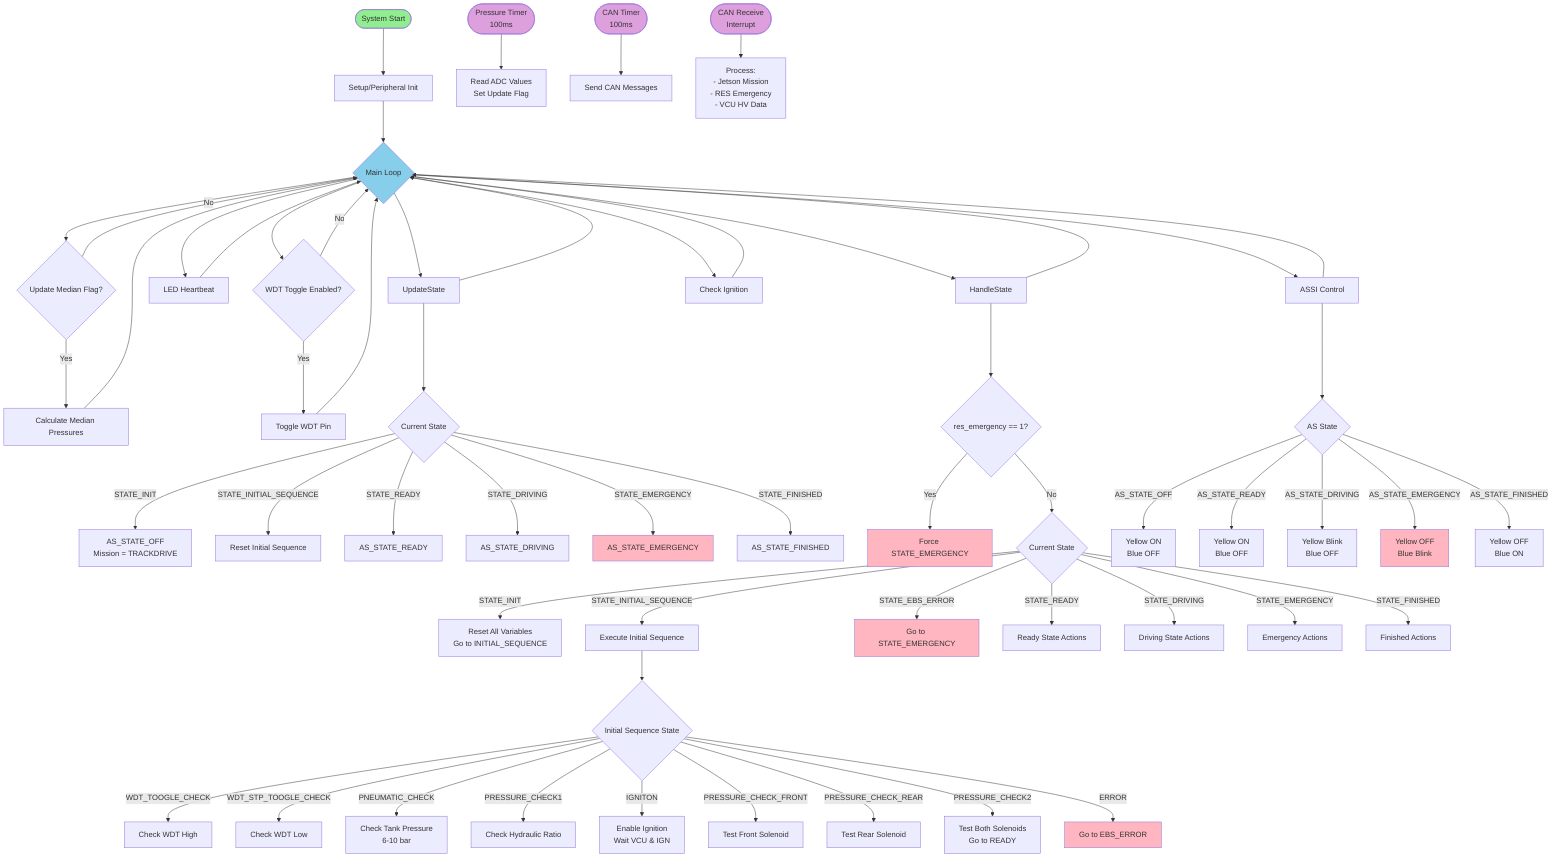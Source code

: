 flowchart TD
    START([System Start]) --> SETUP[Setup/Peripheral Init]
    SETUP --> MAINLOOP{Main Loop}
    
    %% Main Loop Actions
    MAINLOOP --> UPDATE[UpdateState]
    MAINLOOP --> HANDLE[HandleState]
    MAINLOOP --> HEARTBEAT[LED Heartbeat]
    MAINLOOP --> MEDIAN{Update Median Flag?}
    MAINLOOP --> ASSI[ASSI Control]
    MAINLOOP --> WDT{WDT Toggle Enabled?}
    MAINLOOP --> IGNITION[Check Ignition]
    
    %% Return to main loop
    UPDATE --> MAINLOOP
    HANDLE --> MAINLOOP
    HEARTBEAT --> MAINLOOP
    MEDIAN -->|Yes| CALC_MEDIAN[Calculate Median Pressures]
    MEDIAN -->|No| MAINLOOP
    CALC_MEDIAN --> MAINLOOP
    ASSI --> MAINLOOP
    WDT -->|Yes| TOGGLE_WDT[Toggle WDT Pin]
    WDT -->|No| MAINLOOP
    TOGGLE_WDT --> MAINLOOP
    IGNITION --> MAINLOOP
    
    %% UpdateState Details
    UPDATE --> STATE_CHECK{Current State}
    STATE_CHECK -->|STATE_INIT| INIT_ACTIONS[AS_STATE_OFF<br/>Mission = TRACKDRIVE]
    STATE_CHECK -->|STATE_INITIAL_SEQUENCE| SEQ_RESET[Reset Initial Sequence]
    STATE_CHECK -->|STATE_READY| READY_AS[AS_STATE_READY]
    STATE_CHECK -->|STATE_DRIVING| DRIVING_AS[AS_STATE_DRIVING]
    STATE_CHECK -->|STATE_EMERGENCY| EMERGENCY_AS[AS_STATE_EMERGENCY]
    STATE_CHECK -->|STATE_FINISHED| FINISHED_AS[AS_STATE_FINISHED]
    
    %% HandleState Details
    HANDLE --> EMERGENCY_CHECK{res_emergency == 1?}
    EMERGENCY_CHECK -->|Yes| FORCE_EMERGENCY[Force STATE_EMERGENCY]
    EMERGENCY_CHECK -->|No| HANDLE_STATE{Current State}
    
    HANDLE_STATE -->|STATE_INIT| INIT_HANDLE[Reset All Variables<br/>Go to INITIAL_SEQUENCE]
    HANDLE_STATE -->|STATE_INITIAL_SEQUENCE| INIT_SEQ[Execute Initial Sequence]
    HANDLE_STATE -->|STATE_EBS_ERROR| EBS_TO_EMERGENCY[Go to STATE_EMERGENCY]
    HANDLE_STATE -->|STATE_READY| READY_HANDLE[Ready State Actions]
    HANDLE_STATE -->|STATE_DRIVING| DRIVING_HANDLE[Driving State Actions]
    HANDLE_STATE -->|STATE_EMERGENCY| EMERGENCY_HANDLE[Emergency Actions]
    HANDLE_STATE -->|STATE_FINISHED| FINISHED_HANDLE[Finished Actions]
    
    %% Initial Sequence Sub-states
    INIT_SEQ --> INIT_STATE{Initial Sequence State}
    INIT_STATE -->|WDT_TOOGLE_CHECK| WDT_HIGH[Check WDT High]
    INIT_STATE -->|WDT_STP_TOOGLE_CHECK| WDT_LOW[Check WDT Low]
    INIT_STATE -->|PNEUMATIC_CHECK| PNEUMATIC[Check Tank Pressure<br/>6-10 bar]
    INIT_STATE -->|PRESSURE_CHECK1| PRESSURE1[Check Hydraulic Ratio]
    INIT_STATE -->|IGNITON| IGN_ENABLE[Enable Ignition<br/>Wait VCU & IGN]
    INIT_STATE -->|PRESSURE_CHECK_FRONT| FRONT_TEST[Test Front Solenoid]
    INIT_STATE -->|PRESSURE_CHECK_REAR| REAR_TEST[Test Rear Solenoid]
    INIT_STATE -->|PRESSURE_CHECK2| PRESSURE2[Test Both Solenoids<br/>Go to READY]
    INIT_STATE -->|ERROR| ERROR_STATE[Go to EBS_ERROR]
    
    %% Timer Interrupts (Parallel Processes)
    PRESSURE_TIMER([Pressure Timer<br/>100ms]) --> READ_ADC[Read ADC Values<br/>Set Update Flag]
    CAN_TIMER([CAN Timer<br/>100ms]) --> SEND_CAN[Send CAN Messages]
    CAN_RX([CAN Receive<br/>Interrupt]) --> PROCESS_CAN[Process:<br/>- Jetson Mission<br/>- RES Emergency<br/>- VCU HV Data]
    
    %% ASSI LED Control
    ASSI --> AS_STATE_CHECK{AS State}
    AS_STATE_CHECK -->|AS_STATE_OFF| LED_OFF[Yellow ON<br/>Blue OFF]
    AS_STATE_CHECK -->|AS_STATE_READY| LED_READY[Yellow ON<br/>Blue OFF]
    AS_STATE_CHECK -->|AS_STATE_DRIVING| LED_DRIVING[Yellow Blink<br/>Blue OFF]
    AS_STATE_CHECK -->|AS_STATE_EMERGENCY| LED_EMERGENCY[Yellow OFF<br/>Blue Blink]
    AS_STATE_CHECK -->|AS_STATE_FINISHED| LED_FINISHED[Yellow OFF<br/>Blue ON]
    
    %% Styling
    style START fill:#90EE90
    style ERROR_STATE fill:#FFB6C1
    style EBS_TO_EMERGENCY fill:#FFB6C1
    style FORCE_EMERGENCY fill:#FFB6C1
    style EMERGENCY_AS fill:#FFB6C1
    style LED_EMERGENCY fill:#FFB6C1
    style MAINLOOP fill:#87CEEB
    style PRESSURE_TIMER fill:#DDA0DD
    style CAN_TIMER fill:#DDA0DD
    style CAN_RX fill:#DDA0DD